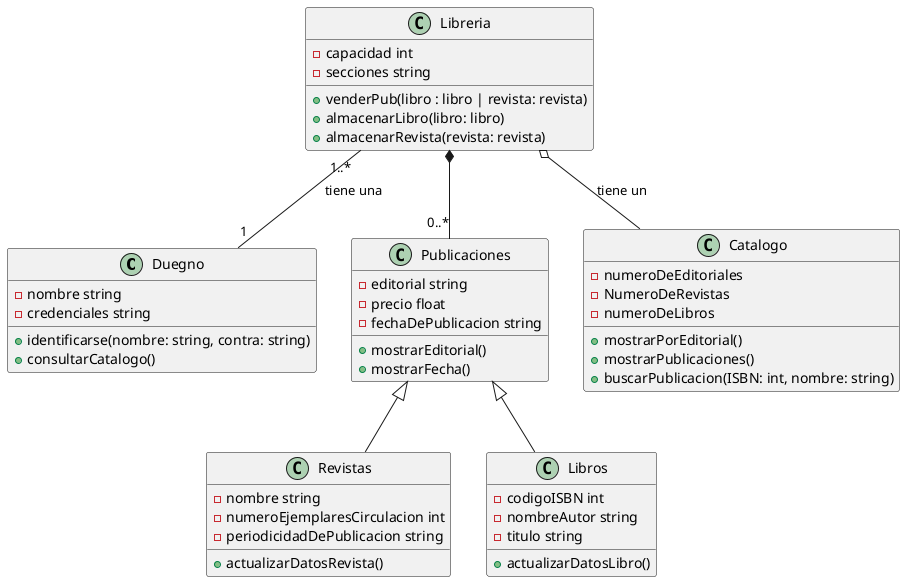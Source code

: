 @startuml
class Duegno{
-nombre string
-credenciales string
+identificarse(nombre: string, contra: string)
+consultarCatalogo()

}
class Libreria{
-capacidad int
-secciones string
+venderPub(libro : libro | revista: revista)
+almacenarLibro(libro: libro)
+almacenarRevista(revista: revista)
}
Libreria "1..*" -- "1" Duegno :tiene una
class Publicaciones{
-editorial string
-precio float
-fechaDePublicacion string
+mostrarEditorial()
+mostrarFecha()
}
class Revistas extends Publicaciones{
-nombre string
-numeroEjemplaresCirculacion int
-periodicidadDePublicacion string
+actualizarDatosRevista()
}
class Libros extends Publicaciones{
-codigoISBN int
-nombreAutor string
-titulo string
+actualizarDatosLibro()
}
class Catalogo{
-numeroDeEditoriales
-NumeroDeRevistas
-numeroDeLibros
+mostrarPorEditorial()
+mostrarPublicaciones()
+buscarPublicacion(ISBN: int, nombre: string)
}
Libreria *-- "0..*" Publicaciones 
Libreria o--  Catalogo: tiene un
@enduml
